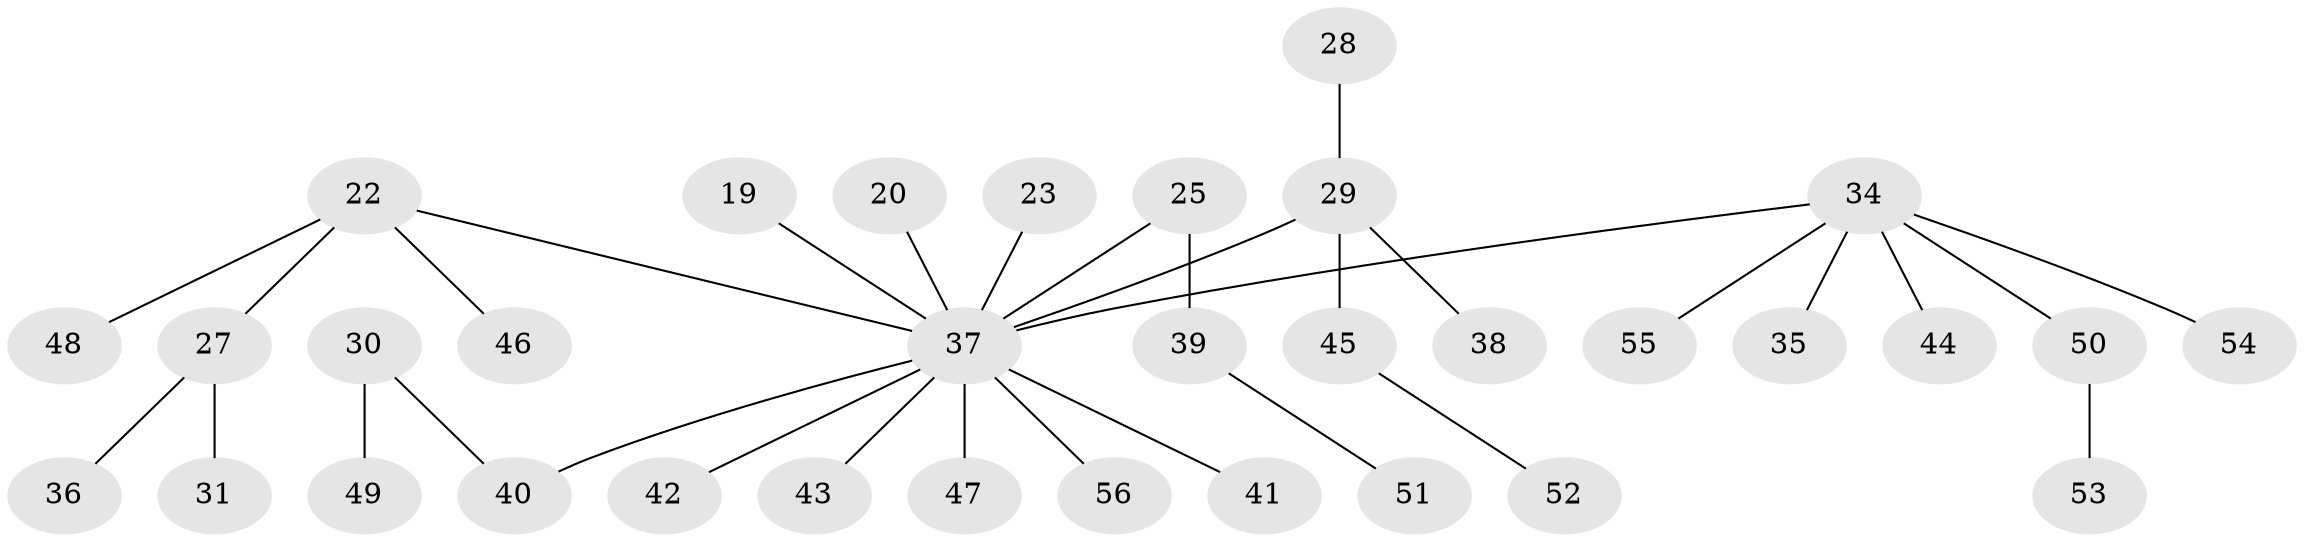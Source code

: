 // original degree distribution, {8: 0.017857142857142856, 7: 0.017857142857142856, 4: 0.08928571428571429, 3: 0.14285714285714285, 2: 0.17857142857142858, 1: 0.5535714285714286}
// Generated by graph-tools (version 1.1) at 2025/56/03/04/25 21:56:51]
// undirected, 33 vertices, 32 edges
graph export_dot {
graph [start="1"]
  node [color=gray90,style=filled];
  19;
  20;
  22 [super="+4+15"];
  23;
  25;
  27;
  28;
  29 [super="+6+7+14"];
  30;
  31;
  34 [super="+8+26+33+11+24"];
  35;
  36;
  37 [super="+18"];
  38;
  39;
  40 [super="+21"];
  41;
  42;
  43;
  44;
  45;
  46;
  47;
  48;
  49;
  50;
  51;
  52;
  53;
  54;
  55;
  56;
  19 -- 37;
  20 -- 37;
  22 -- 27;
  22 -- 48;
  22 -- 46;
  22 -- 37;
  23 -- 37;
  25 -- 39;
  25 -- 37;
  27 -- 31;
  27 -- 36;
  28 -- 29;
  29 -- 38;
  29 -- 45;
  29 -- 37;
  30 -- 49;
  30 -- 40;
  34 -- 50;
  34 -- 35;
  34 -- 54;
  34 -- 55;
  34 -- 44;
  34 -- 37;
  37 -- 40;
  37 -- 41;
  37 -- 42;
  37 -- 43;
  37 -- 47;
  37 -- 56;
  39 -- 51;
  45 -- 52;
  50 -- 53;
}

